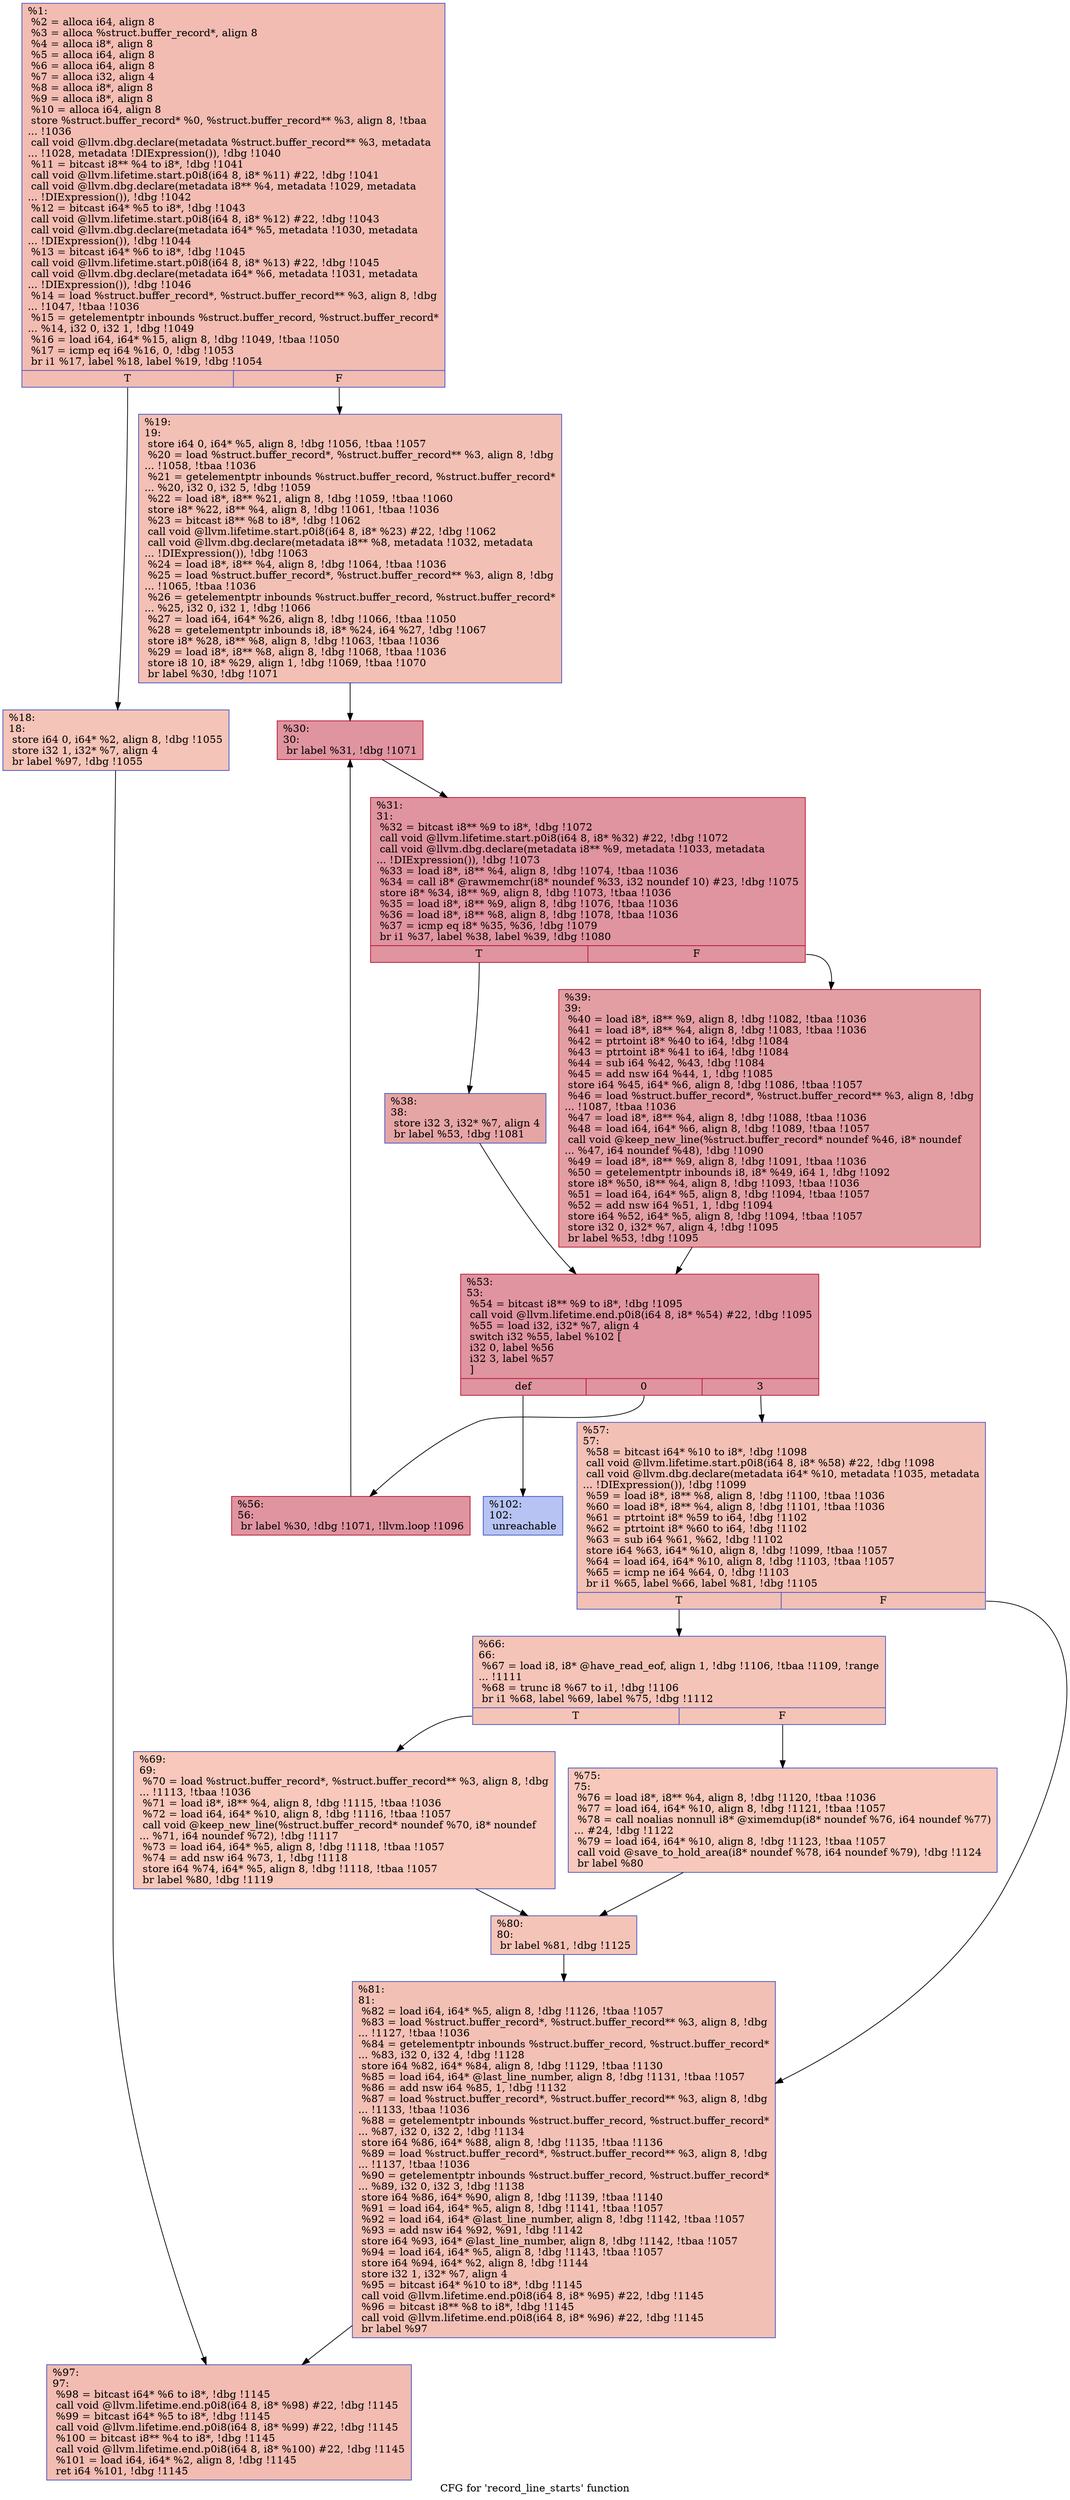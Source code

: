 digraph "CFG for 'record_line_starts' function" {
	label="CFG for 'record_line_starts' function";

	Node0x238b180 [shape=record,color="#3d50c3ff", style=filled, fillcolor="#e1675170",label="{%1:\l  %2 = alloca i64, align 8\l  %3 = alloca %struct.buffer_record*, align 8\l  %4 = alloca i8*, align 8\l  %5 = alloca i64, align 8\l  %6 = alloca i64, align 8\l  %7 = alloca i32, align 4\l  %8 = alloca i8*, align 8\l  %9 = alloca i8*, align 8\l  %10 = alloca i64, align 8\l  store %struct.buffer_record* %0, %struct.buffer_record** %3, align 8, !tbaa\l... !1036\l  call void @llvm.dbg.declare(metadata %struct.buffer_record** %3, metadata\l... !1028, metadata !DIExpression()), !dbg !1040\l  %11 = bitcast i8** %4 to i8*, !dbg !1041\l  call void @llvm.lifetime.start.p0i8(i64 8, i8* %11) #22, !dbg !1041\l  call void @llvm.dbg.declare(metadata i8** %4, metadata !1029, metadata\l... !DIExpression()), !dbg !1042\l  %12 = bitcast i64* %5 to i8*, !dbg !1043\l  call void @llvm.lifetime.start.p0i8(i64 8, i8* %12) #22, !dbg !1043\l  call void @llvm.dbg.declare(metadata i64* %5, metadata !1030, metadata\l... !DIExpression()), !dbg !1044\l  %13 = bitcast i64* %6 to i8*, !dbg !1045\l  call void @llvm.lifetime.start.p0i8(i64 8, i8* %13) #22, !dbg !1045\l  call void @llvm.dbg.declare(metadata i64* %6, metadata !1031, metadata\l... !DIExpression()), !dbg !1046\l  %14 = load %struct.buffer_record*, %struct.buffer_record** %3, align 8, !dbg\l... !1047, !tbaa !1036\l  %15 = getelementptr inbounds %struct.buffer_record, %struct.buffer_record*\l... %14, i32 0, i32 1, !dbg !1049\l  %16 = load i64, i64* %15, align 8, !dbg !1049, !tbaa !1050\l  %17 = icmp eq i64 %16, 0, !dbg !1053\l  br i1 %17, label %18, label %19, !dbg !1054\l|{<s0>T|<s1>F}}"];
	Node0x238b180:s0 -> Node0x238fd50;
	Node0x238b180:s1 -> Node0x238fe30;
	Node0x238fd50 [shape=record,color="#3d50c3ff", style=filled, fillcolor="#e97a5f70",label="{%18:\l18:                                               \l  store i64 0, i64* %2, align 8, !dbg !1055\l  store i32 1, i32* %7, align 4\l  br label %97, !dbg !1055\l}"];
	Node0x238fd50 -> Node0x2390240;
	Node0x238fe30 [shape=record,color="#3d50c3ff", style=filled, fillcolor="#e5705870",label="{%19:\l19:                                               \l  store i64 0, i64* %5, align 8, !dbg !1056, !tbaa !1057\l  %20 = load %struct.buffer_record*, %struct.buffer_record** %3, align 8, !dbg\l... !1058, !tbaa !1036\l  %21 = getelementptr inbounds %struct.buffer_record, %struct.buffer_record*\l... %20, i32 0, i32 5, !dbg !1059\l  %22 = load i8*, i8** %21, align 8, !dbg !1059, !tbaa !1060\l  store i8* %22, i8** %4, align 8, !dbg !1061, !tbaa !1036\l  %23 = bitcast i8** %8 to i8*, !dbg !1062\l  call void @llvm.lifetime.start.p0i8(i64 8, i8* %23) #22, !dbg !1062\l  call void @llvm.dbg.declare(metadata i8** %8, metadata !1032, metadata\l... !DIExpression()), !dbg !1063\l  %24 = load i8*, i8** %4, align 8, !dbg !1064, !tbaa !1036\l  %25 = load %struct.buffer_record*, %struct.buffer_record** %3, align 8, !dbg\l... !1065, !tbaa !1036\l  %26 = getelementptr inbounds %struct.buffer_record, %struct.buffer_record*\l... %25, i32 0, i32 1, !dbg !1066\l  %27 = load i64, i64* %26, align 8, !dbg !1066, !tbaa !1050\l  %28 = getelementptr inbounds i8, i8* %24, i64 %27, !dbg !1067\l  store i8* %28, i8** %8, align 8, !dbg !1063, !tbaa !1036\l  %29 = load i8*, i8** %8, align 8, !dbg !1068, !tbaa !1036\l  store i8 10, i8* %29, align 1, !dbg !1069, !tbaa !1070\l  br label %30, !dbg !1071\l}"];
	Node0x238fe30 -> Node0x238fe80;
	Node0x238fe80 [shape=record,color="#b70d28ff", style=filled, fillcolor="#b70d2870",label="{%30:\l30:                                               \l  br label %31, !dbg !1071\l}"];
	Node0x238fe80 -> Node0x238fed0;
	Node0x238fed0 [shape=record,color="#b70d28ff", style=filled, fillcolor="#b70d2870",label="{%31:\l31:                                               \l  %32 = bitcast i8** %9 to i8*, !dbg !1072\l  call void @llvm.lifetime.start.p0i8(i64 8, i8* %32) #22, !dbg !1072\l  call void @llvm.dbg.declare(metadata i8** %9, metadata !1033, metadata\l... !DIExpression()), !dbg !1073\l  %33 = load i8*, i8** %4, align 8, !dbg !1074, !tbaa !1036\l  %34 = call i8* @rawmemchr(i8* noundef %33, i32 noundef 10) #23, !dbg !1075\l  store i8* %34, i8** %9, align 8, !dbg !1073, !tbaa !1036\l  %35 = load i8*, i8** %9, align 8, !dbg !1076, !tbaa !1036\l  %36 = load i8*, i8** %8, align 8, !dbg !1078, !tbaa !1036\l  %37 = icmp eq i8* %35, %36, !dbg !1079\l  br i1 %37, label %38, label %39, !dbg !1080\l|{<s0>T|<s1>F}}"];
	Node0x238fed0:s0 -> Node0x238ff20;
	Node0x238fed0:s1 -> Node0x238ff70;
	Node0x238ff20 [shape=record,color="#3d50c3ff", style=filled, fillcolor="#c5333470",label="{%38:\l38:                                               \l  store i32 3, i32* %7, align 4\l  br label %53, !dbg !1081\l}"];
	Node0x238ff20 -> Node0x238ffc0;
	Node0x238ff70 [shape=record,color="#b70d28ff", style=filled, fillcolor="#be242e70",label="{%39:\l39:                                               \l  %40 = load i8*, i8** %9, align 8, !dbg !1082, !tbaa !1036\l  %41 = load i8*, i8** %4, align 8, !dbg !1083, !tbaa !1036\l  %42 = ptrtoint i8* %40 to i64, !dbg !1084\l  %43 = ptrtoint i8* %41 to i64, !dbg !1084\l  %44 = sub i64 %42, %43, !dbg !1084\l  %45 = add nsw i64 %44, 1, !dbg !1085\l  store i64 %45, i64* %6, align 8, !dbg !1086, !tbaa !1057\l  %46 = load %struct.buffer_record*, %struct.buffer_record** %3, align 8, !dbg\l... !1087, !tbaa !1036\l  %47 = load i8*, i8** %4, align 8, !dbg !1088, !tbaa !1036\l  %48 = load i64, i64* %6, align 8, !dbg !1089, !tbaa !1057\l  call void @keep_new_line(%struct.buffer_record* noundef %46, i8* noundef\l... %47, i64 noundef %48), !dbg !1090\l  %49 = load i8*, i8** %9, align 8, !dbg !1091, !tbaa !1036\l  %50 = getelementptr inbounds i8, i8* %49, i64 1, !dbg !1092\l  store i8* %50, i8** %4, align 8, !dbg !1093, !tbaa !1036\l  %51 = load i64, i64* %5, align 8, !dbg !1094, !tbaa !1057\l  %52 = add nsw i64 %51, 1, !dbg !1094\l  store i64 %52, i64* %5, align 8, !dbg !1094, !tbaa !1057\l  store i32 0, i32* %7, align 4, !dbg !1095\l  br label %53, !dbg !1095\l}"];
	Node0x238ff70 -> Node0x238ffc0;
	Node0x238ffc0 [shape=record,color="#b70d28ff", style=filled, fillcolor="#b70d2870",label="{%53:\l53:                                               \l  %54 = bitcast i8** %9 to i8*, !dbg !1095\l  call void @llvm.lifetime.end.p0i8(i64 8, i8* %54) #22, !dbg !1095\l  %55 = load i32, i32* %7, align 4\l  switch i32 %55, label %102 [\l    i32 0, label %56\l    i32 3, label %57\l  ]\l|{<s0>def|<s1>0|<s2>3}}"];
	Node0x238ffc0:s0 -> Node0x2390290;
	Node0x238ffc0:s1 -> Node0x2390010;
	Node0x238ffc0:s2 -> Node0x2390060;
	Node0x2390010 [shape=record,color="#b70d28ff", style=filled, fillcolor="#b70d2870",label="{%56:\l56:                                               \l  br label %30, !dbg !1071, !llvm.loop !1096\l}"];
	Node0x2390010 -> Node0x238fe80;
	Node0x2390060 [shape=record,color="#3d50c3ff", style=filled, fillcolor="#e5705870",label="{%57:\l57:                                               \l  %58 = bitcast i64* %10 to i8*, !dbg !1098\l  call void @llvm.lifetime.start.p0i8(i64 8, i8* %58) #22, !dbg !1098\l  call void @llvm.dbg.declare(metadata i64* %10, metadata !1035, metadata\l... !DIExpression()), !dbg !1099\l  %59 = load i8*, i8** %8, align 8, !dbg !1100, !tbaa !1036\l  %60 = load i8*, i8** %4, align 8, !dbg !1101, !tbaa !1036\l  %61 = ptrtoint i8* %59 to i64, !dbg !1102\l  %62 = ptrtoint i8* %60 to i64, !dbg !1102\l  %63 = sub i64 %61, %62, !dbg !1102\l  store i64 %63, i64* %10, align 8, !dbg !1099, !tbaa !1057\l  %64 = load i64, i64* %10, align 8, !dbg !1103, !tbaa !1057\l  %65 = icmp ne i64 %64, 0, !dbg !1103\l  br i1 %65, label %66, label %81, !dbg !1105\l|{<s0>T|<s1>F}}"];
	Node0x2390060:s0 -> Node0x23900b0;
	Node0x2390060:s1 -> Node0x23901f0;
	Node0x23900b0 [shape=record,color="#3d50c3ff", style=filled, fillcolor="#e97a5f70",label="{%66:\l66:                                               \l  %67 = load i8, i8* @have_read_eof, align 1, !dbg !1106, !tbaa !1109, !range\l... !1111\l  %68 = trunc i8 %67 to i1, !dbg !1106\l  br i1 %68, label %69, label %75, !dbg !1112\l|{<s0>T|<s1>F}}"];
	Node0x23900b0:s0 -> Node0x2390100;
	Node0x23900b0:s1 -> Node0x2390150;
	Node0x2390100 [shape=record,color="#3d50c3ff", style=filled, fillcolor="#ed836670",label="{%69:\l69:                                               \l  %70 = load %struct.buffer_record*, %struct.buffer_record** %3, align 8, !dbg\l... !1113, !tbaa !1036\l  %71 = load i8*, i8** %4, align 8, !dbg !1115, !tbaa !1036\l  %72 = load i64, i64* %10, align 8, !dbg !1116, !tbaa !1057\l  call void @keep_new_line(%struct.buffer_record* noundef %70, i8* noundef\l... %71, i64 noundef %72), !dbg !1117\l  %73 = load i64, i64* %5, align 8, !dbg !1118, !tbaa !1057\l  %74 = add nsw i64 %73, 1, !dbg !1118\l  store i64 %74, i64* %5, align 8, !dbg !1118, !tbaa !1057\l  br label %80, !dbg !1119\l}"];
	Node0x2390100 -> Node0x23901a0;
	Node0x2390150 [shape=record,color="#3d50c3ff", style=filled, fillcolor="#ed836670",label="{%75:\l75:                                               \l  %76 = load i8*, i8** %4, align 8, !dbg !1120, !tbaa !1036\l  %77 = load i64, i64* %10, align 8, !dbg !1121, !tbaa !1057\l  %78 = call noalias nonnull i8* @ximemdup(i8* noundef %76, i64 noundef %77)\l... #24, !dbg !1122\l  %79 = load i64, i64* %10, align 8, !dbg !1123, !tbaa !1057\l  call void @save_to_hold_area(i8* noundef %78, i64 noundef %79), !dbg !1124\l  br label %80\l}"];
	Node0x2390150 -> Node0x23901a0;
	Node0x23901a0 [shape=record,color="#3d50c3ff", style=filled, fillcolor="#e97a5f70",label="{%80:\l80:                                               \l  br label %81, !dbg !1125\l}"];
	Node0x23901a0 -> Node0x23901f0;
	Node0x23901f0 [shape=record,color="#3d50c3ff", style=filled, fillcolor="#e5705870",label="{%81:\l81:                                               \l  %82 = load i64, i64* %5, align 8, !dbg !1126, !tbaa !1057\l  %83 = load %struct.buffer_record*, %struct.buffer_record** %3, align 8, !dbg\l... !1127, !tbaa !1036\l  %84 = getelementptr inbounds %struct.buffer_record, %struct.buffer_record*\l... %83, i32 0, i32 4, !dbg !1128\l  store i64 %82, i64* %84, align 8, !dbg !1129, !tbaa !1130\l  %85 = load i64, i64* @last_line_number, align 8, !dbg !1131, !tbaa !1057\l  %86 = add nsw i64 %85, 1, !dbg !1132\l  %87 = load %struct.buffer_record*, %struct.buffer_record** %3, align 8, !dbg\l... !1133, !tbaa !1036\l  %88 = getelementptr inbounds %struct.buffer_record, %struct.buffer_record*\l... %87, i32 0, i32 2, !dbg !1134\l  store i64 %86, i64* %88, align 8, !dbg !1135, !tbaa !1136\l  %89 = load %struct.buffer_record*, %struct.buffer_record** %3, align 8, !dbg\l... !1137, !tbaa !1036\l  %90 = getelementptr inbounds %struct.buffer_record, %struct.buffer_record*\l... %89, i32 0, i32 3, !dbg !1138\l  store i64 %86, i64* %90, align 8, !dbg !1139, !tbaa !1140\l  %91 = load i64, i64* %5, align 8, !dbg !1141, !tbaa !1057\l  %92 = load i64, i64* @last_line_number, align 8, !dbg !1142, !tbaa !1057\l  %93 = add nsw i64 %92, %91, !dbg !1142\l  store i64 %93, i64* @last_line_number, align 8, !dbg !1142, !tbaa !1057\l  %94 = load i64, i64* %5, align 8, !dbg !1143, !tbaa !1057\l  store i64 %94, i64* %2, align 8, !dbg !1144\l  store i32 1, i32* %7, align 4\l  %95 = bitcast i64* %10 to i8*, !dbg !1145\l  call void @llvm.lifetime.end.p0i8(i64 8, i8* %95) #22, !dbg !1145\l  %96 = bitcast i8** %8 to i8*, !dbg !1145\l  call void @llvm.lifetime.end.p0i8(i64 8, i8* %96) #22, !dbg !1145\l  br label %97\l}"];
	Node0x23901f0 -> Node0x2390240;
	Node0x2390240 [shape=record,color="#3d50c3ff", style=filled, fillcolor="#e1675170",label="{%97:\l97:                                               \l  %98 = bitcast i64* %6 to i8*, !dbg !1145\l  call void @llvm.lifetime.end.p0i8(i64 8, i8* %98) #22, !dbg !1145\l  %99 = bitcast i64* %5 to i8*, !dbg !1145\l  call void @llvm.lifetime.end.p0i8(i64 8, i8* %99) #22, !dbg !1145\l  %100 = bitcast i8** %4 to i8*, !dbg !1145\l  call void @llvm.lifetime.end.p0i8(i64 8, i8* %100) #22, !dbg !1145\l  %101 = load i64, i64* %2, align 8, !dbg !1145\l  ret i64 %101, !dbg !1145\l}"];
	Node0x2390290 [shape=record,color="#3d50c3ff", style=filled, fillcolor="#5977e370",label="{%102:\l102:                                              \l  unreachable\l}"];
}
